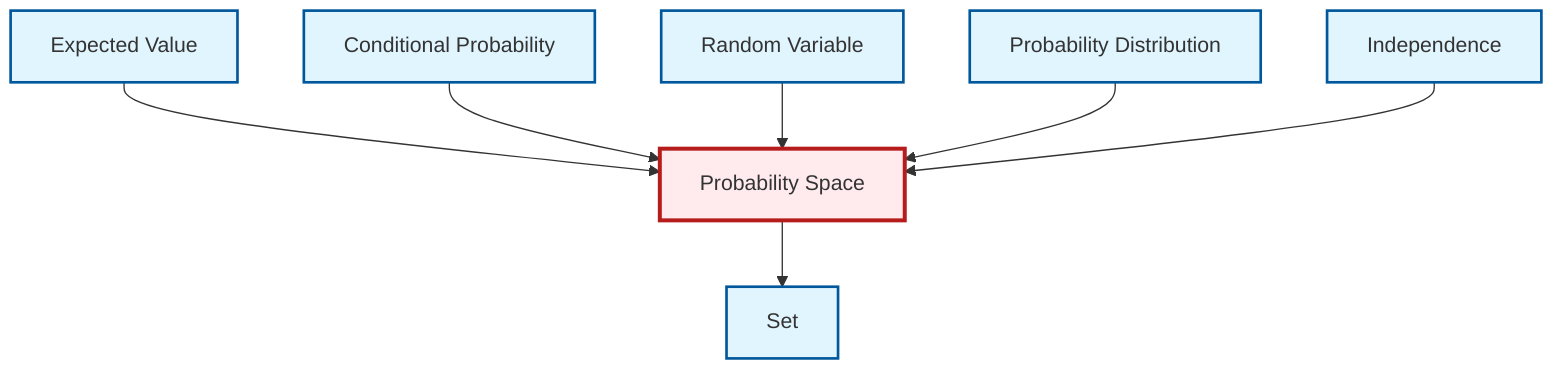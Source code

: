 graph TD
    classDef definition fill:#e1f5fe,stroke:#01579b,stroke-width:2px
    classDef theorem fill:#f3e5f5,stroke:#4a148c,stroke-width:2px
    classDef axiom fill:#fff3e0,stroke:#e65100,stroke-width:2px
    classDef example fill:#e8f5e9,stroke:#1b5e20,stroke-width:2px
    classDef current fill:#ffebee,stroke:#b71c1c,stroke-width:3px
    def-set["Set"]:::definition
    def-independence["Independence"]:::definition
    def-probability-distribution["Probability Distribution"]:::definition
    def-random-variable["Random Variable"]:::definition
    def-conditional-probability["Conditional Probability"]:::definition
    def-expectation["Expected Value"]:::definition
    def-probability-space["Probability Space"]:::definition
    def-expectation --> def-probability-space
    def-conditional-probability --> def-probability-space
    def-random-variable --> def-probability-space
    def-probability-distribution --> def-probability-space
    def-independence --> def-probability-space
    def-probability-space --> def-set
    class def-probability-space current